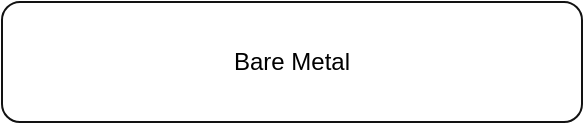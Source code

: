 <mxfile version="14.4.2" type="device"><diagram id="Ks9Yq7Ftrlh-ZhIzJa2r" name="Page-1"><mxGraphModel dx="1253" dy="1171" grid="1" gridSize="10" guides="1" tooltips="1" connect="1" arrows="1" fold="1" page="1" pageScale="1" pageWidth="850" pageHeight="1100" math="0" shadow="0"><root><mxCell id="0"/><mxCell id="1" parent="0"/><mxCell id="bPE3I95GKS33xo7vmlY4-73" value="Bare Metal" style="rounded=1;whiteSpace=wrap;html=1;strokeColor=#121212;strokeWidth=1;" vertex="1" parent="1"><mxGeometry x="220" y="390" width="290" height="60" as="geometry"/></mxCell></root></mxGraphModel></diagram></mxfile>